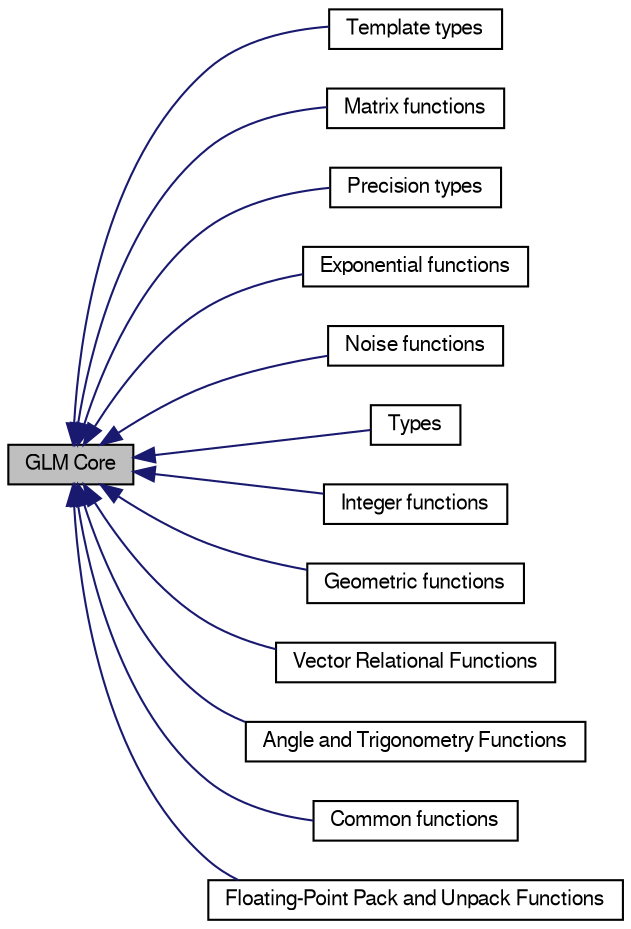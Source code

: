 digraph structs
{
  bgcolor="transparent";
  edge [fontname="FreeSans",fontsize=8,labelfontname="FreeSans",labelfontsize=8];
  node [fontname="FreeSans",fontsize=10,shape=record];
  rankdir=LR;
  Node12 [label="Template types",height=0.2,width=0.4,color="black",URL="$group__core__template.html",tooltip="The generic template types used as the basis for the core types."];
  Node5 [label="Matrix functions",height=0.2,width=0.4,color="black",URL="$group__core__func__matrix.html"];
  Node11 [label="Precision types",height=0.2,width=0.4,color="black",URL="$group__core__precision.html",tooltip="Non-GLSL types that are used to define precision-based types."];
  Node2 [label="Exponential functions",height=0.2,width=0.4,color="black",URL="$group__core__func__exponential.html"];
  Node6 [label="Noise functions",height=0.2,width=0.4,color="black",URL="$group__core__func__noise.html"];
  Node10 [label="Types",height=0.2,width=0.4,color="black",URL="$group__core__types.html",tooltip="The standard types defined by the specification."];
  Node4 [label="Integer functions",height=0.2,width=0.4,color="black",URL="$group__core__func__integer.html"];
  Node3 [label="Geometric functions",height=0.2,width=0.4,color="black",URL="$group__core__func__geometric.html"];
  Node9 [label="Vector Relational Functions",height=0.2,width=0.4,color="black",URL="$group__core__func__vector__relational.html"];
  Node8 [label="Angle and Trigonometry Functions",height=0.2,width=0.4,color="black",URL="$group__core__func__trigonometric.html"];
  Node1 [label="Common functions",height=0.2,width=0.4,color="black",URL="$group__core__func__common.html"];
  Node7 [label="Floating-Point Pack and Unpack Functions",height=0.2,width=0.4,color="black",URL="$group__core__func__packing.html"];
  Node0 [label="GLM Core",height=0.2,width=0.4,color="black", fillcolor="grey75", style="filled" fontcolor="black"];
  Node0->Node1 [shape=plaintext, color="midnightblue", dir="back", style="solid"];
  Node0->Node2 [shape=plaintext, color="midnightblue", dir="back", style="solid"];
  Node0->Node3 [shape=plaintext, color="midnightblue", dir="back", style="solid"];
  Node0->Node4 [shape=plaintext, color="midnightblue", dir="back", style="solid"];
  Node0->Node5 [shape=plaintext, color="midnightblue", dir="back", style="solid"];
  Node0->Node6 [shape=plaintext, color="midnightblue", dir="back", style="solid"];
  Node0->Node7 [shape=plaintext, color="midnightblue", dir="back", style="solid"];
  Node0->Node8 [shape=plaintext, color="midnightblue", dir="back", style="solid"];
  Node0->Node9 [shape=plaintext, color="midnightblue", dir="back", style="solid"];
  Node0->Node10 [shape=plaintext, color="midnightblue", dir="back", style="solid"];
  Node0->Node11 [shape=plaintext, color="midnightblue", dir="back", style="solid"];
  Node0->Node12 [shape=plaintext, color="midnightblue", dir="back", style="solid"];
}
